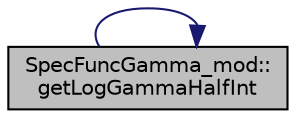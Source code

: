 digraph "SpecFuncGamma_mod::getLogGammaHalfInt"
{
 // LATEX_PDF_SIZE
  edge [fontname="Helvetica",fontsize="10",labelfontname="Helvetica",labelfontsize="10"];
  node [fontname="Helvetica",fontsize="10",shape=record];
  rankdir="LR";
  Node1 [label="SpecFuncGamma_mod::\lgetLogGammaHalfInt",height=0.2,width=0.4,color="black", fillcolor="grey75", style="filled", fontcolor="black",tooltip="Return the natural logarithm of the Gamma function for a half-integer input as real of kind RK."];
  Node1 -> Node1 [color="midnightblue",fontsize="10",style="solid",fontname="Helvetica"];
}
